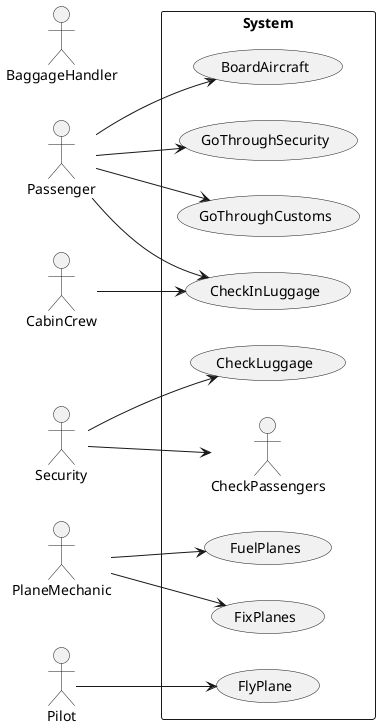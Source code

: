 @startuml
left to right direction

actor Passenger
actor CabinCrew
actor Security
actor BaggageHandler
actor PlaneMechanic
actor Pilot


rectangle System {
usecase BoardAircraft
usecase GoThroughSecurity
usecase FixPlanes
usecase FuelPlanes
usecase CheckInLuggage
usecase FlyPlane
usecase CheckLuggage
usecase GoThroughCustoms

Passenger --> GoThroughCustoms
Passenger --> CheckInLuggage
Passenger --> BoardAircraft
Passenger --> GoThroughSecurity
PlaneMechanic --> FixPlanes
PlaneMechanic --> FuelPlanes
Security --> CheckPassengers
Security --> CheckLuggage
Pilot --> FlyPlane
CabinCrew -->CheckInLuggage

}
@enduml
